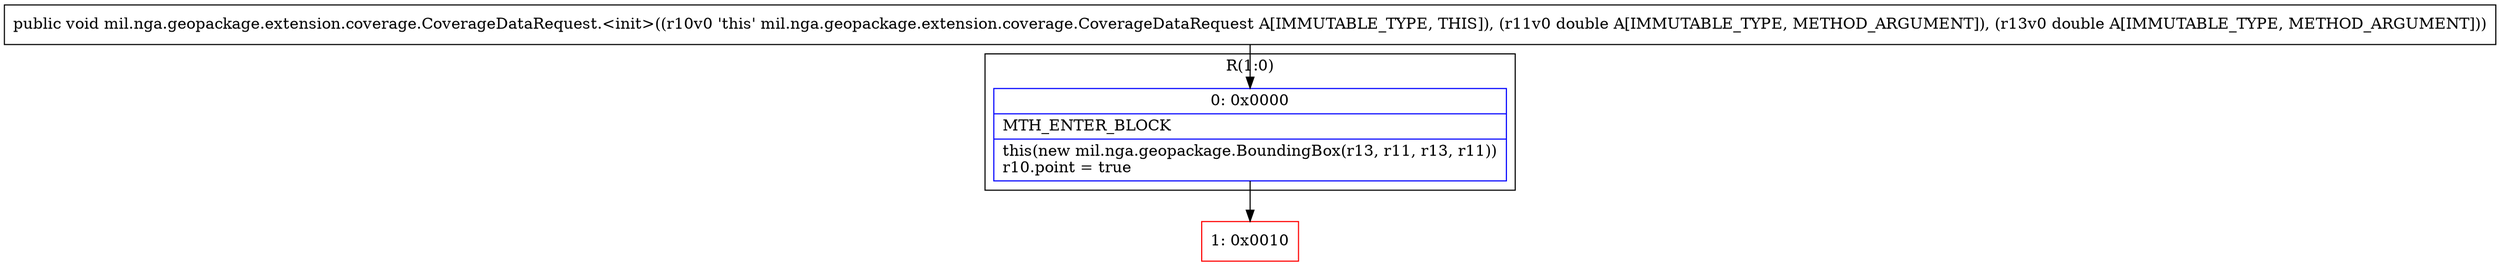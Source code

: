 digraph "CFG formil.nga.geopackage.extension.coverage.CoverageDataRequest.\<init\>(DD)V" {
subgraph cluster_Region_1999588601 {
label = "R(1:0)";
node [shape=record,color=blue];
Node_0 [shape=record,label="{0\:\ 0x0000|MTH_ENTER_BLOCK\l|this(new mil.nga.geopackage.BoundingBox(r13, r11, r13, r11))\lr10.point = true\l}"];
}
Node_1 [shape=record,color=red,label="{1\:\ 0x0010}"];
MethodNode[shape=record,label="{public void mil.nga.geopackage.extension.coverage.CoverageDataRequest.\<init\>((r10v0 'this' mil.nga.geopackage.extension.coverage.CoverageDataRequest A[IMMUTABLE_TYPE, THIS]), (r11v0 double A[IMMUTABLE_TYPE, METHOD_ARGUMENT]), (r13v0 double A[IMMUTABLE_TYPE, METHOD_ARGUMENT])) }"];
MethodNode -> Node_0;
Node_0 -> Node_1;
}

